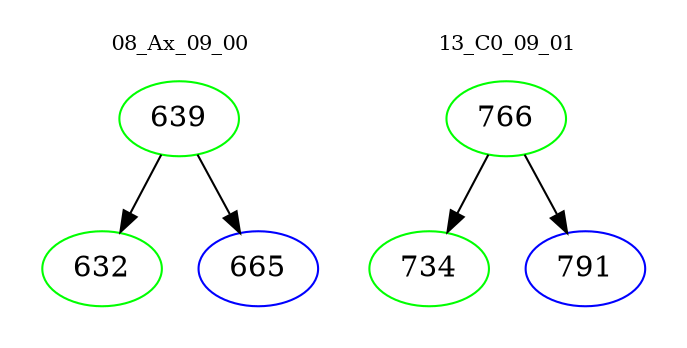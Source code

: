 digraph{
subgraph cluster_0 {
color = white
label = "08_Ax_09_00";
fontsize=10;
T0_639 [label="639", color="green"]
T0_639 -> T0_632 [color="black"]
T0_632 [label="632", color="green"]
T0_639 -> T0_665 [color="black"]
T0_665 [label="665", color="blue"]
}
subgraph cluster_1 {
color = white
label = "13_C0_09_01";
fontsize=10;
T1_766 [label="766", color="green"]
T1_766 -> T1_734 [color="black"]
T1_734 [label="734", color="green"]
T1_766 -> T1_791 [color="black"]
T1_791 [label="791", color="blue"]
}
}
